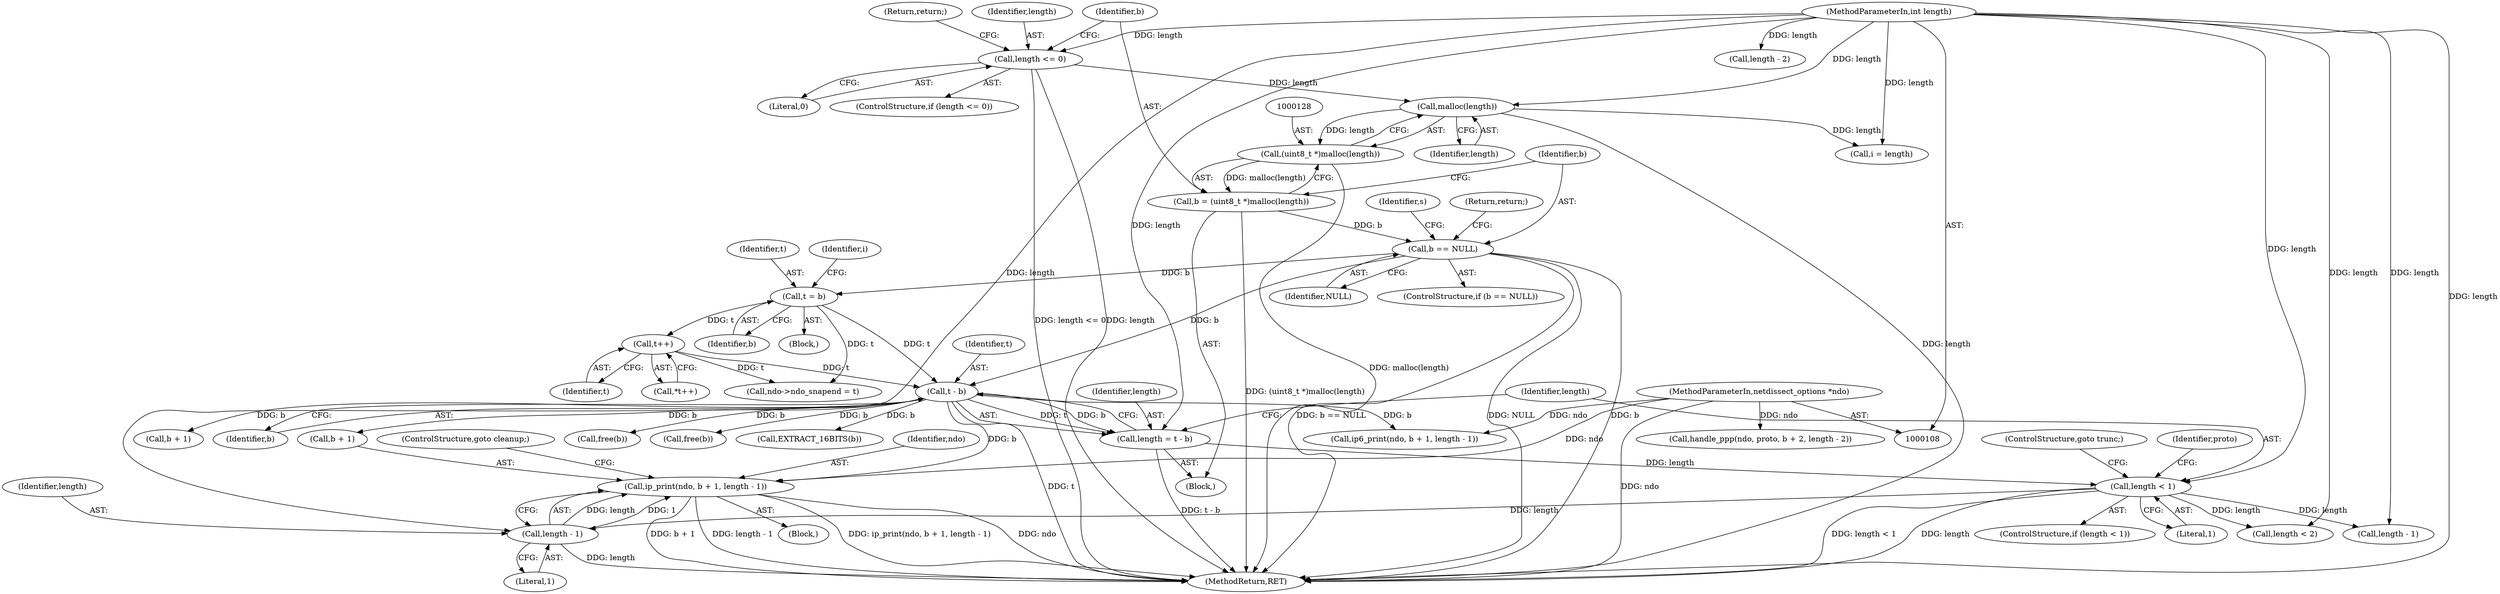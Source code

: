 digraph "1_tcpdump_0f95d441e4b5d7512cc5c326c8668a120e048eda@pointer" {
"1000215" [label="(Call,ip_print(ndo, b + 1, length - 1))"];
"1000109" [label="(MethodParameterIn,netdissect_options *ndo)"];
"1000199" [label="(Call,t - b)"];
"1000184" [label="(Call,t++)"];
"1000144" [label="(Call,t = b)"];
"1000132" [label="(Call,b == NULL)"];
"1000125" [label="(Call,b = (uint8_t *)malloc(length))"];
"1000127" [label="(Call,(uint8_t *)malloc(length))"];
"1000129" [label="(Call,malloc(length))"];
"1000121" [label="(Call,length <= 0)"];
"1000111" [label="(MethodParameterIn,int length)"];
"1000220" [label="(Call,length - 1)"];
"1000203" [label="(Call,length < 1)"];
"1000197" [label="(Call,length = t - b)"];
"1000237" [label="(Call,length < 2)"];
"1000200" [label="(Identifier,t)"];
"1000183" [label="(Call,*t++)"];
"1000123" [label="(Literal,0)"];
"1000227" [label="(Call,b + 1)"];
"1000203" [label="(Call,length < 1)"];
"1000135" [label="(Return,return;)"];
"1000129" [label="(Call,malloc(length))"];
"1000301" [label="(MethodReturn,RET)"];
"1000270" [label="(Call,handle_ppp(ndo, proto, b + 2, length - 2))"];
"1000223" [label="(ControlStructure,goto cleanup;)"];
"1000206" [label="(ControlStructure,goto trunc;)"];
"1000216" [label="(Identifier,ndo)"];
"1000192" [label="(Call,ndo->ndo_snapend = t)"];
"1000147" [label="(Call,i = length)"];
"1000111" [label="(MethodParameterIn,int length)"];
"1000185" [label="(Identifier,t)"];
"1000131" [label="(ControlStructure,if (b == NULL))"];
"1000112" [label="(Block,)"];
"1000222" [label="(Literal,1)"];
"1000133" [label="(Identifier,b)"];
"1000198" [label="(Identifier,length)"];
"1000134" [label="(Identifier,NULL)"];
"1000230" [label="(Call,length - 1)"];
"1000197" [label="(Call,length = t - b)"];
"1000221" [label="(Identifier,length)"];
"1000145" [label="(Identifier,t)"];
"1000202" [label="(ControlStructure,if (length < 1))"];
"1000220" [label="(Call,length - 1)"];
"1000184" [label="(Call,t++)"];
"1000122" [label="(Identifier,length)"];
"1000276" [label="(Call,length - 2)"];
"1000126" [label="(Identifier,b)"];
"1000199" [label="(Call,t - b)"];
"1000225" [label="(Call,ip6_print(ndo, b + 1, length - 1))"];
"1000201" [label="(Identifier,b)"];
"1000132" [label="(Call,b == NULL)"];
"1000125" [label="(Call,b = (uint8_t *)malloc(length))"];
"1000139" [label="(Identifier,s)"];
"1000120" [label="(ControlStructure,if (length <= 0))"];
"1000204" [label="(Identifier,length)"];
"1000127" [label="(Call,(uint8_t *)malloc(length))"];
"1000217" [label="(Call,b + 1)"];
"1000295" [label="(Call,free(b))"];
"1000148" [label="(Identifier,i)"];
"1000286" [label="(Call,free(b))"];
"1000146" [label="(Identifier,b)"];
"1000130" [label="(Identifier,length)"];
"1000143" [label="(Block,)"];
"1000243" [label="(Call,EXTRACT_16BITS(b))"];
"1000121" [label="(Call,length <= 0)"];
"1000208" [label="(Identifier,proto)"];
"1000213" [label="(Block,)"];
"1000109" [label="(MethodParameterIn,netdissect_options *ndo)"];
"1000205" [label="(Literal,1)"];
"1000124" [label="(Return,return;)"];
"1000215" [label="(Call,ip_print(ndo, b + 1, length - 1))"];
"1000144" [label="(Call,t = b)"];
"1000215" -> "1000213"  [label="AST: "];
"1000215" -> "1000220"  [label="CFG: "];
"1000216" -> "1000215"  [label="AST: "];
"1000217" -> "1000215"  [label="AST: "];
"1000220" -> "1000215"  [label="AST: "];
"1000223" -> "1000215"  [label="CFG: "];
"1000215" -> "1000301"  [label="DDG: ndo"];
"1000215" -> "1000301"  [label="DDG: b + 1"];
"1000215" -> "1000301"  [label="DDG: length - 1"];
"1000215" -> "1000301"  [label="DDG: ip_print(ndo, b + 1, length - 1)"];
"1000109" -> "1000215"  [label="DDG: ndo"];
"1000199" -> "1000215"  [label="DDG: b"];
"1000220" -> "1000215"  [label="DDG: length"];
"1000220" -> "1000215"  [label="DDG: 1"];
"1000109" -> "1000108"  [label="AST: "];
"1000109" -> "1000301"  [label="DDG: ndo"];
"1000109" -> "1000225"  [label="DDG: ndo"];
"1000109" -> "1000270"  [label="DDG: ndo"];
"1000199" -> "1000197"  [label="AST: "];
"1000199" -> "1000201"  [label="CFG: "];
"1000200" -> "1000199"  [label="AST: "];
"1000201" -> "1000199"  [label="AST: "];
"1000197" -> "1000199"  [label="CFG: "];
"1000199" -> "1000301"  [label="DDG: t"];
"1000199" -> "1000197"  [label="DDG: t"];
"1000199" -> "1000197"  [label="DDG: b"];
"1000184" -> "1000199"  [label="DDG: t"];
"1000144" -> "1000199"  [label="DDG: t"];
"1000132" -> "1000199"  [label="DDG: b"];
"1000199" -> "1000217"  [label="DDG: b"];
"1000199" -> "1000225"  [label="DDG: b"];
"1000199" -> "1000227"  [label="DDG: b"];
"1000199" -> "1000243"  [label="DDG: b"];
"1000199" -> "1000286"  [label="DDG: b"];
"1000199" -> "1000295"  [label="DDG: b"];
"1000184" -> "1000183"  [label="AST: "];
"1000184" -> "1000185"  [label="CFG: "];
"1000185" -> "1000184"  [label="AST: "];
"1000183" -> "1000184"  [label="CFG: "];
"1000144" -> "1000184"  [label="DDG: t"];
"1000184" -> "1000192"  [label="DDG: t"];
"1000144" -> "1000143"  [label="AST: "];
"1000144" -> "1000146"  [label="CFG: "];
"1000145" -> "1000144"  [label="AST: "];
"1000146" -> "1000144"  [label="AST: "];
"1000148" -> "1000144"  [label="CFG: "];
"1000132" -> "1000144"  [label="DDG: b"];
"1000144" -> "1000192"  [label="DDG: t"];
"1000132" -> "1000131"  [label="AST: "];
"1000132" -> "1000134"  [label="CFG: "];
"1000133" -> "1000132"  [label="AST: "];
"1000134" -> "1000132"  [label="AST: "];
"1000135" -> "1000132"  [label="CFG: "];
"1000139" -> "1000132"  [label="CFG: "];
"1000132" -> "1000301"  [label="DDG: b == NULL"];
"1000132" -> "1000301"  [label="DDG: NULL"];
"1000132" -> "1000301"  [label="DDG: b"];
"1000125" -> "1000132"  [label="DDG: b"];
"1000125" -> "1000112"  [label="AST: "];
"1000125" -> "1000127"  [label="CFG: "];
"1000126" -> "1000125"  [label="AST: "];
"1000127" -> "1000125"  [label="AST: "];
"1000133" -> "1000125"  [label="CFG: "];
"1000125" -> "1000301"  [label="DDG: (uint8_t *)malloc(length)"];
"1000127" -> "1000125"  [label="DDG: malloc(length)"];
"1000127" -> "1000129"  [label="CFG: "];
"1000128" -> "1000127"  [label="AST: "];
"1000129" -> "1000127"  [label="AST: "];
"1000127" -> "1000301"  [label="DDG: malloc(length)"];
"1000129" -> "1000127"  [label="DDG: length"];
"1000129" -> "1000130"  [label="CFG: "];
"1000130" -> "1000129"  [label="AST: "];
"1000129" -> "1000301"  [label="DDG: length"];
"1000121" -> "1000129"  [label="DDG: length"];
"1000111" -> "1000129"  [label="DDG: length"];
"1000129" -> "1000147"  [label="DDG: length"];
"1000121" -> "1000120"  [label="AST: "];
"1000121" -> "1000123"  [label="CFG: "];
"1000122" -> "1000121"  [label="AST: "];
"1000123" -> "1000121"  [label="AST: "];
"1000124" -> "1000121"  [label="CFG: "];
"1000126" -> "1000121"  [label="CFG: "];
"1000121" -> "1000301"  [label="DDG: length <= 0"];
"1000121" -> "1000301"  [label="DDG: length"];
"1000111" -> "1000121"  [label="DDG: length"];
"1000111" -> "1000108"  [label="AST: "];
"1000111" -> "1000301"  [label="DDG: length"];
"1000111" -> "1000147"  [label="DDG: length"];
"1000111" -> "1000197"  [label="DDG: length"];
"1000111" -> "1000203"  [label="DDG: length"];
"1000111" -> "1000220"  [label="DDG: length"];
"1000111" -> "1000230"  [label="DDG: length"];
"1000111" -> "1000237"  [label="DDG: length"];
"1000111" -> "1000276"  [label="DDG: length"];
"1000220" -> "1000222"  [label="CFG: "];
"1000221" -> "1000220"  [label="AST: "];
"1000222" -> "1000220"  [label="AST: "];
"1000220" -> "1000301"  [label="DDG: length"];
"1000203" -> "1000220"  [label="DDG: length"];
"1000203" -> "1000202"  [label="AST: "];
"1000203" -> "1000205"  [label="CFG: "];
"1000204" -> "1000203"  [label="AST: "];
"1000205" -> "1000203"  [label="AST: "];
"1000206" -> "1000203"  [label="CFG: "];
"1000208" -> "1000203"  [label="CFG: "];
"1000203" -> "1000301"  [label="DDG: length"];
"1000203" -> "1000301"  [label="DDG: length < 1"];
"1000197" -> "1000203"  [label="DDG: length"];
"1000203" -> "1000230"  [label="DDG: length"];
"1000203" -> "1000237"  [label="DDG: length"];
"1000197" -> "1000112"  [label="AST: "];
"1000198" -> "1000197"  [label="AST: "];
"1000204" -> "1000197"  [label="CFG: "];
"1000197" -> "1000301"  [label="DDG: t - b"];
}
